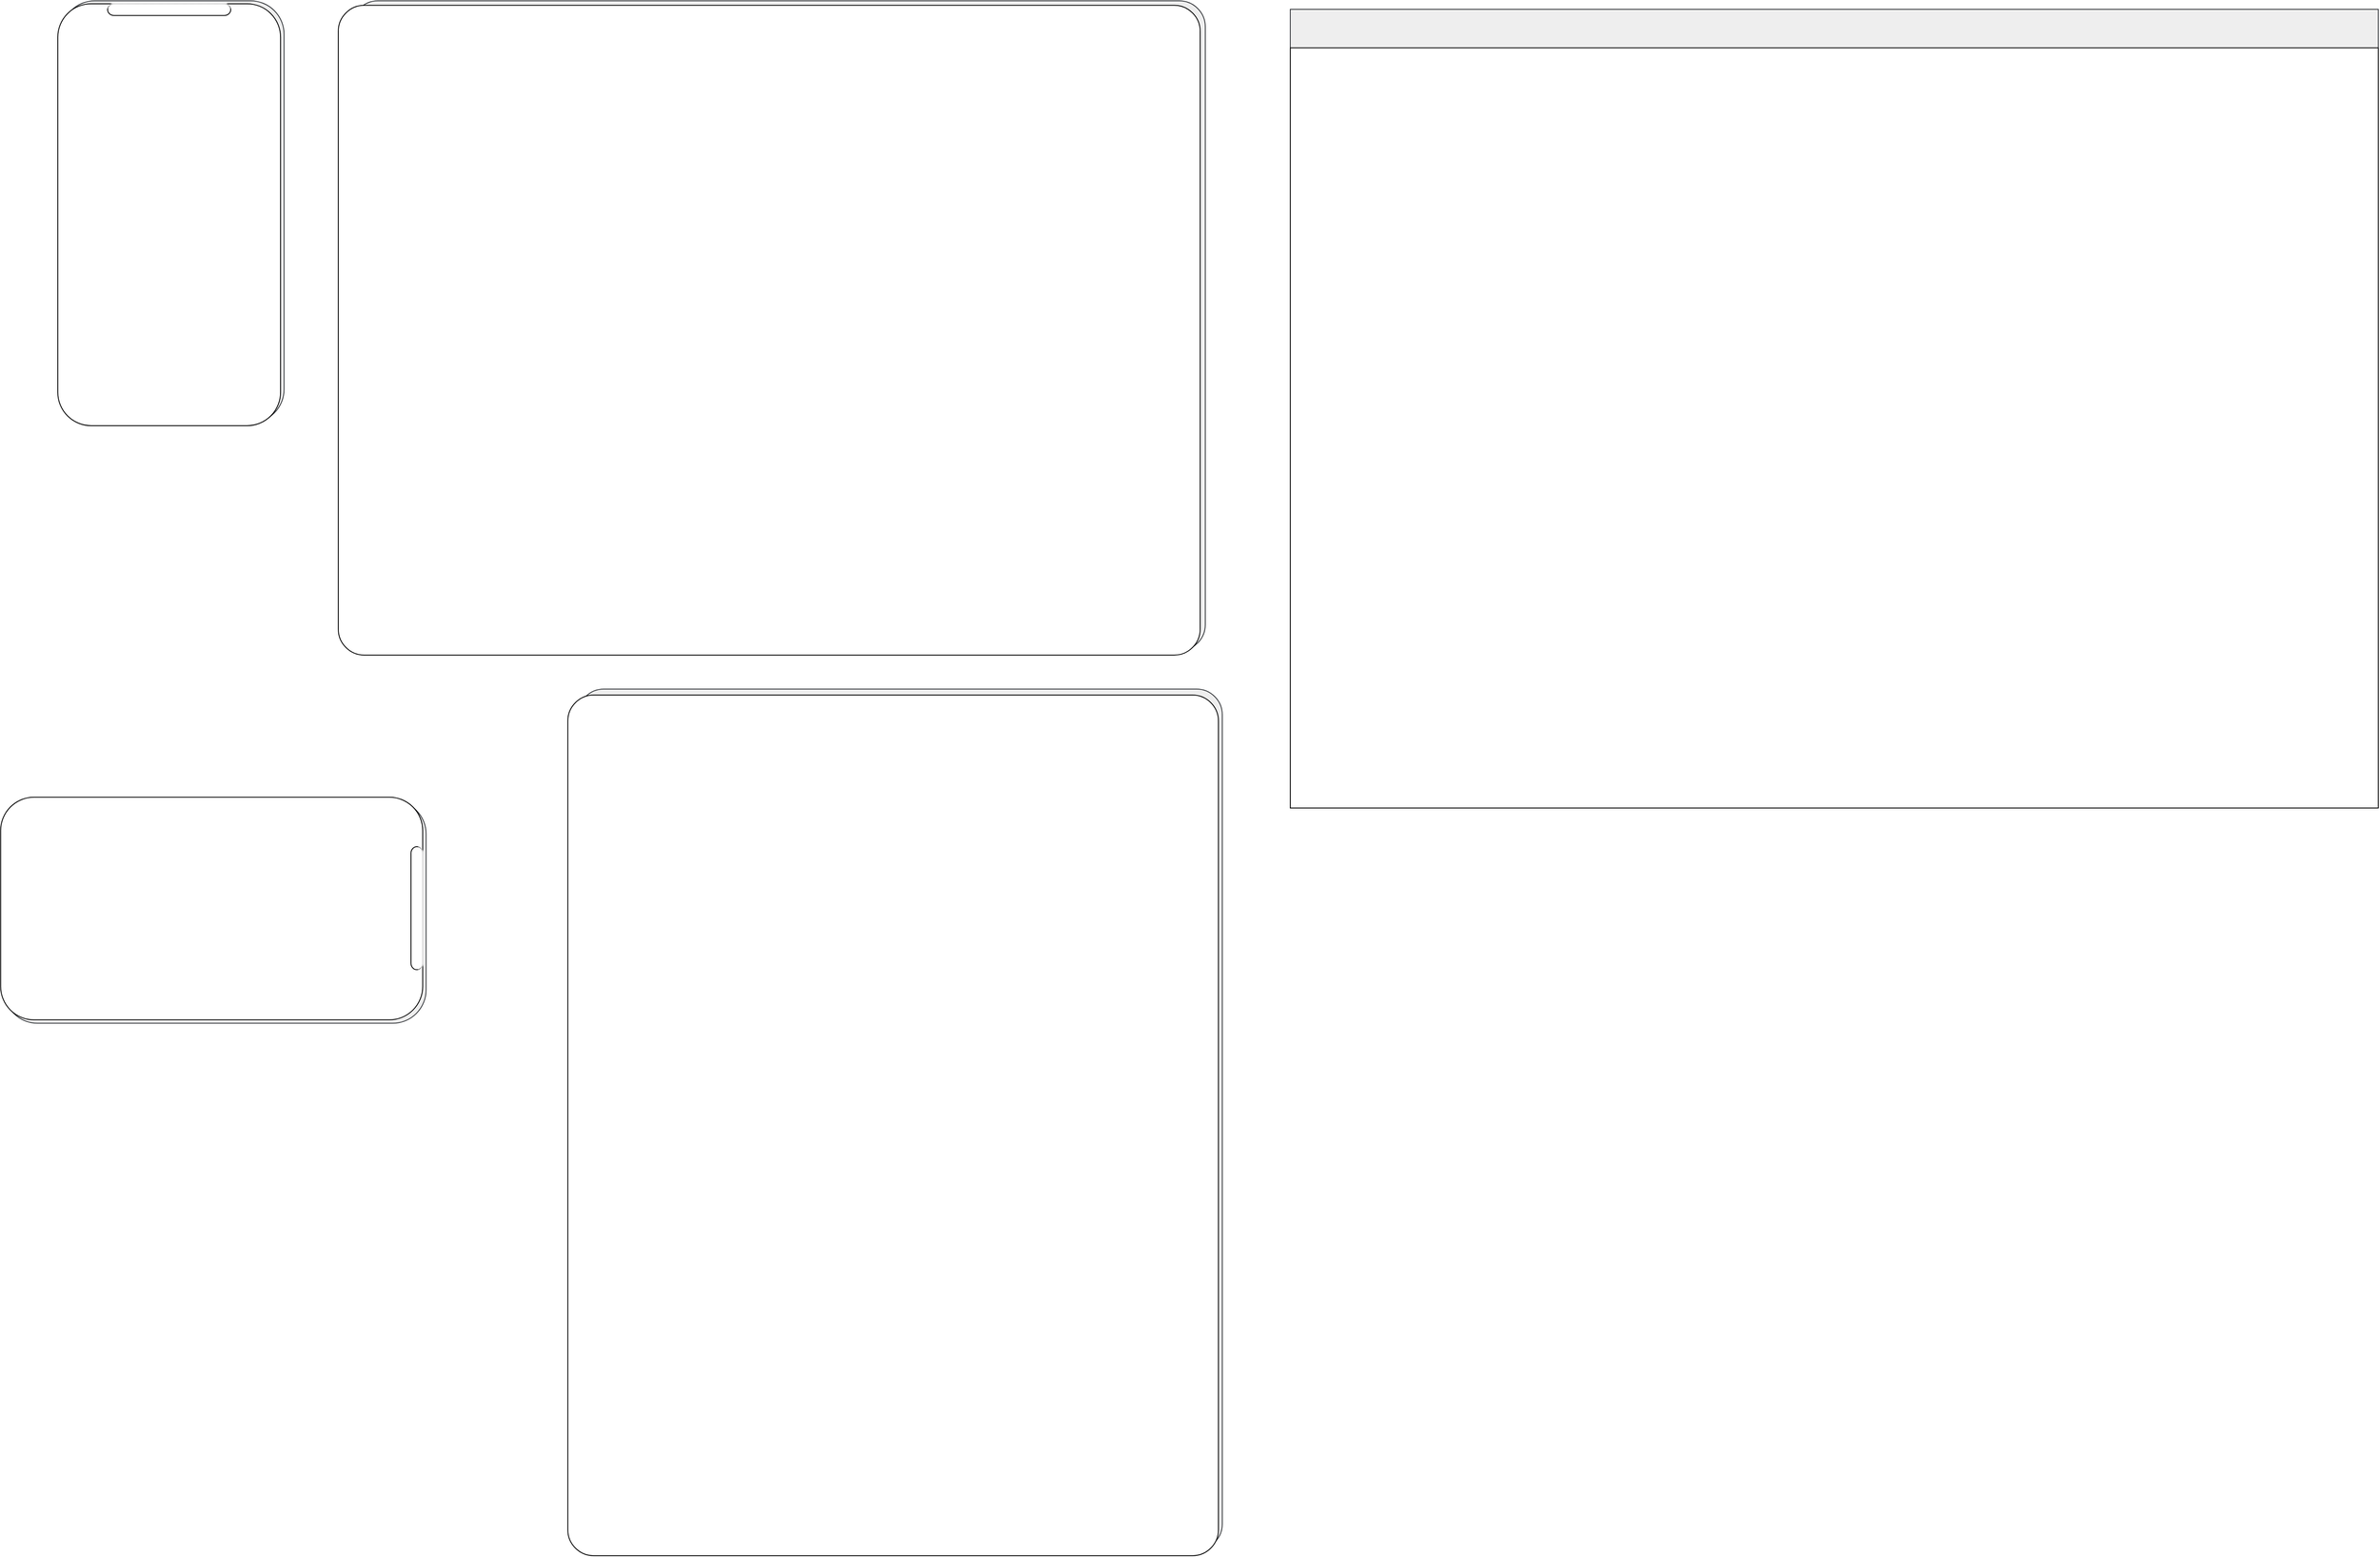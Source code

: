 <mxfile version="20.8.10" type="device"><diagram name="Page-1" id="aiGCgBDAWbnJpFBdwFLi"><mxGraphModel dx="3502" dy="1642" grid="1" gridSize="10" guides="1" tooltips="1" connect="1" arrows="1" fold="1" page="1" pageScale="1" pageWidth="1100" pageHeight="850" math="0" shadow="0"><root><mxCell id="0"/><mxCell id="1" parent="0"/><mxCell id="XgbZ8fk-yEb1_GDQZPg3-12" value="" style="group" vertex="1" connectable="0" parent="1"><mxGeometry x="30" y="40" width="266.21" height="500" as="geometry"/></mxCell><mxCell id="XgbZ8fk-yEb1_GDQZPg3-13" value="" style="rounded=1;whiteSpace=wrap;html=1;fillColor=#eeeeee;strokeColor=#36393d;" vertex="1" parent="XgbZ8fk-yEb1_GDQZPg3-12"><mxGeometry x="4.138" width="262.072" height="496.552" as="geometry"/></mxCell><mxCell id="XgbZ8fk-yEb1_GDQZPg3-14" value="" style="rounded=1;whiteSpace=wrap;html=1;" vertex="1" parent="XgbZ8fk-yEb1_GDQZPg3-12"><mxGeometry y="3.448" width="262.072" height="496.552" as="geometry"/></mxCell><mxCell id="XgbZ8fk-yEb1_GDQZPg3-15" value="" style="rounded=1;whiteSpace=wrap;html=1;arcSize=56;glass=1;" vertex="1" parent="XgbZ8fk-yEb1_GDQZPg3-12"><mxGeometry x="58.621" y="3.448" width="144.829" height="13.793" as="geometry"/></mxCell><mxCell id="XgbZ8fk-yEb1_GDQZPg3-16" value="" style="group" vertex="1" connectable="0" parent="1"><mxGeometry x="360" y="40" width="1020" height="770" as="geometry"/></mxCell><mxCell id="XgbZ8fk-yEb1_GDQZPg3-17" value="" style="rounded=1;whiteSpace=wrap;html=1;fillColor=#eeeeee;strokeColor=#36393d;arcSize=4;" vertex="1" parent="XgbZ8fk-yEb1_GDQZPg3-16"><mxGeometry x="16.01" width="1003.99" height="764.69" as="geometry"/></mxCell><mxCell id="XgbZ8fk-yEb1_GDQZPg3-18" value="" style="rounded=1;whiteSpace=wrap;html=1;arcSize=4;" vertex="1" parent="XgbZ8fk-yEb1_GDQZPg3-16"><mxGeometry y="5.31" width="1013.99" height="764.69" as="geometry"/></mxCell><mxCell id="XgbZ8fk-yEb1_GDQZPg3-19" value="" style="group" vertex="1" connectable="0" parent="1"><mxGeometry x="630" y="850" width="770" height="1020" as="geometry"/></mxCell><mxCell id="XgbZ8fk-yEb1_GDQZPg3-20" value="" style="rounded=1;whiteSpace=wrap;html=1;fillColor=#eeeeee;strokeColor=#36393d;arcSize=4;container=0;" vertex="1" parent="XgbZ8fk-yEb1_GDQZPg3-19"><mxGeometry x="12.086" width="757.914" height="1012.966" as="geometry"/></mxCell><mxCell id="XgbZ8fk-yEb1_GDQZPg3-21" value="" style="rounded=1;whiteSpace=wrap;html=1;arcSize=4;container=0;" vertex="1" parent="XgbZ8fk-yEb1_GDQZPg3-19"><mxGeometry y="7.034" width="765.463" height="1012.966" as="geometry"/></mxCell><mxCell id="XgbZ8fk-yEb1_GDQZPg3-22" value="" style="group" vertex="1" connectable="0" parent="1"><mxGeometry x="1480" y="50" width="1280" height="940" as="geometry"/></mxCell><mxCell id="XgbZ8fk-yEb1_GDQZPg3-23" value="" style="rounded=1;whiteSpace=wrap;html=1;fillColor=#eeeeee;strokeColor=#36393d;arcSize=0;" vertex="1" parent="XgbZ8fk-yEb1_GDQZPg3-22"><mxGeometry width="1280" height="50" as="geometry"/></mxCell><mxCell id="XgbZ8fk-yEb1_GDQZPg3-24" value="" style="rounded=1;whiteSpace=wrap;html=1;arcSize=0;" vertex="1" parent="XgbZ8fk-yEb1_GDQZPg3-22"><mxGeometry y="45.31" width="1280" height="894.69" as="geometry"/></mxCell><mxCell id="XgbZ8fk-yEb1_GDQZPg3-25" value="" style="group;rotation=90;" vertex="1" connectable="0" parent="1"><mxGeometry x="80" y="860" width="266.21" height="500" as="geometry"/></mxCell><mxCell id="XgbZ8fk-yEb1_GDQZPg3-26" value="" style="rounded=1;whiteSpace=wrap;html=1;fillColor=#eeeeee;strokeColor=#36393d;rotation=90;" vertex="1" parent="XgbZ8fk-yEb1_GDQZPg3-25"><mxGeometry x="4" y="4" width="262.072" height="496.552" as="geometry"/></mxCell><mxCell id="XgbZ8fk-yEb1_GDQZPg3-27" value="" style="rounded=1;whiteSpace=wrap;html=1;rotation=90;" vertex="1" parent="XgbZ8fk-yEb1_GDQZPg3-25"><mxGeometry width="262.072" height="496.552" as="geometry"/></mxCell><mxCell id="XgbZ8fk-yEb1_GDQZPg3-28" value="" style="rounded=1;whiteSpace=wrap;html=1;arcSize=56;glass=1;rotation=90;" vertex="1" parent="XgbZ8fk-yEb1_GDQZPg3-25"><mxGeometry x="300" y="241" width="144.829" height="13.793" as="geometry"/></mxCell></root></mxGraphModel></diagram></mxfile>
